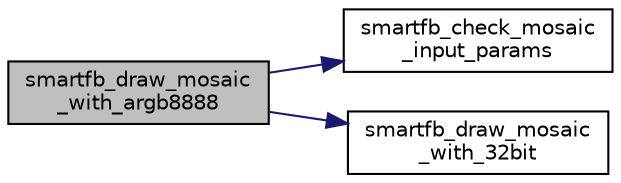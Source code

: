 digraph "smartfb_draw_mosaic_with_argb8888"
{
 // INTERACTIVE_SVG=YES
 // LATEX_PDF_SIZE
  bgcolor="transparent";
  edge [fontname="Helvetica",fontsize="10",labelfontname="Helvetica",labelfontsize="10"];
  node [fontname="Helvetica",fontsize="10",shape=record];
  rankdir="LR";
  Node1 [label="smartfb_draw_mosaic\l_with_argb8888",height=0.2,width=0.4,color="black", fillcolor="grey75", style="filled", fontcolor="black",tooltip=" "];
  Node1 -> Node2 [color="midnightblue",fontsize="10",style="solid",fontname="Helvetica"];
  Node2 [label="smartfb_check_mosaic\l_input_params",height=0.2,width=0.4,color="black",URL="$d6/dfc/lib__smartfb_8c.html#a0d1407f9c2170ff88d2de452bff5edaf",tooltip=" "];
  Node1 -> Node3 [color="midnightblue",fontsize="10",style="solid",fontname="Helvetica"];
  Node3 [label="smartfb_draw_mosaic\l_with_32bit",height=0.2,width=0.4,color="black",URL="$d6/dfc/lib__smartfb_8c.html#a8c402bbbc9611a96991d88b3e145b847",tooltip=" "];
}
